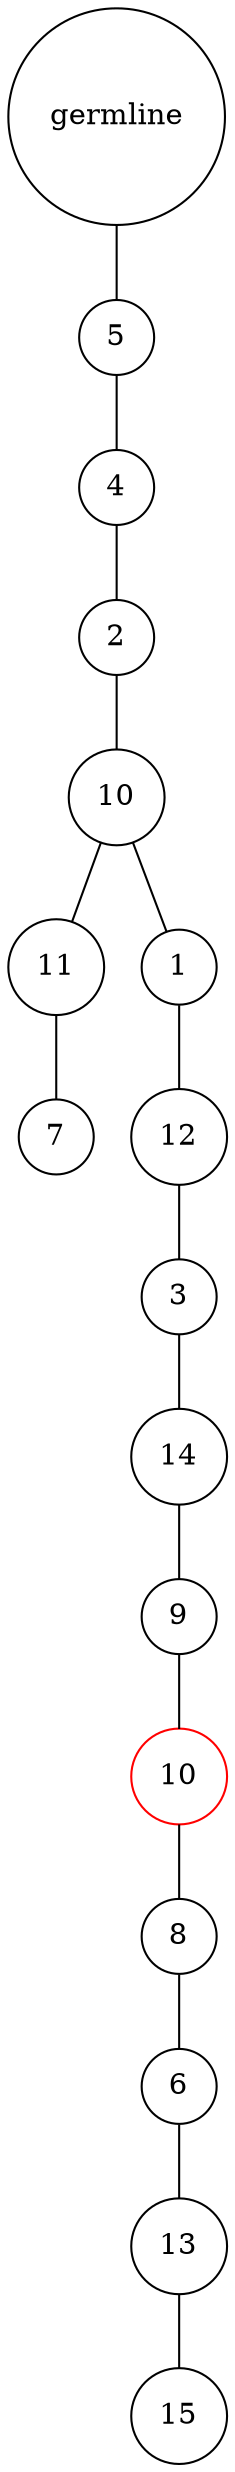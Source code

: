 graph {
	rankdir=UD;
	splines=line;
	node [shape=circle]
	"0x7f9856f652b0" [label="germline"];
	"0x7f9856f652e0" [label="5"];
	"0x7f9856f652b0" -- "0x7f9856f652e0" ;
	"0x7f9856f65310" [label="4"];
	"0x7f9856f652e0" -- "0x7f9856f65310" ;
	"0x7f9856f65340" [label="2"];
	"0x7f9856f65310" -- "0x7f9856f65340" ;
	"0x7f9856f65370" [label="10"];
	"0x7f9856f65340" -- "0x7f9856f65370" ;
	"0x7f9856f653a0" [label="11"];
	"0x7f9856f65370" -- "0x7f9856f653a0" ;
	"0x7f9856f653d0" [label="7"];
	"0x7f9856f653a0" -- "0x7f9856f653d0" ;
	"0x7f9856f65400" [label="1"];
	"0x7f9856f65370" -- "0x7f9856f65400" ;
	"0x7f9856f65430" [label="12"];
	"0x7f9856f65400" -- "0x7f9856f65430" ;
	"0x7f9856f65460" [label="3"];
	"0x7f9856f65430" -- "0x7f9856f65460" ;
	"0x7f9856f65490" [label="14"];
	"0x7f9856f65460" -- "0x7f9856f65490" ;
	"0x7f9856f654c0" [label="9"];
	"0x7f9856f65490" -- "0x7f9856f654c0" ;
	"0x7f9856f654f0" [label="10",color="red"];
	"0x7f9856f654c0" -- "0x7f9856f654f0" ;
	"0x7f9856f65520" [label="8"];
	"0x7f9856f654f0" -- "0x7f9856f65520" ;
	"0x7f9856f65550" [label="6"];
	"0x7f9856f65520" -- "0x7f9856f65550" ;
	"0x7f9856f65580" [label="13"];
	"0x7f9856f65550" -- "0x7f9856f65580" ;
	"0x7f9856f655b0" [label="15"];
	"0x7f9856f65580" -- "0x7f9856f655b0" ;
}
